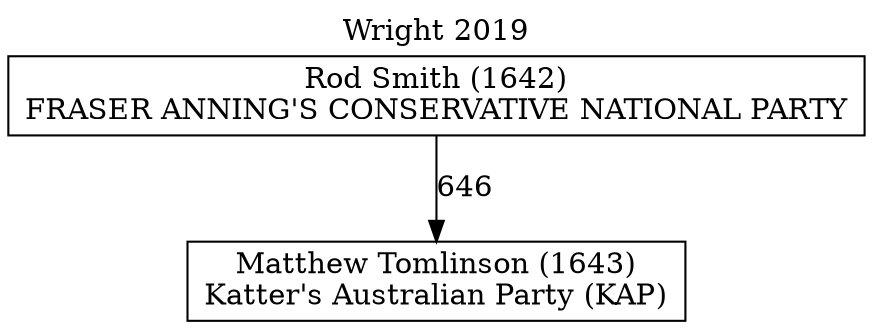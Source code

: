 // House preference flow
digraph "Matthew Tomlinson (1643)_Wright_2019" {
	graph [label="Wright 2019" labelloc=t mclimit=10]
	node [shape=box]
	"Matthew Tomlinson (1643)" [label="Matthew Tomlinson (1643)
Katter's Australian Party (KAP)"]
	"Rod Smith (1642)" [label="Rod Smith (1642)
FRASER ANNING'S CONSERVATIVE NATIONAL PARTY"]
	"Rod Smith (1642)" -> "Matthew Tomlinson (1643)" [label=646]
}
